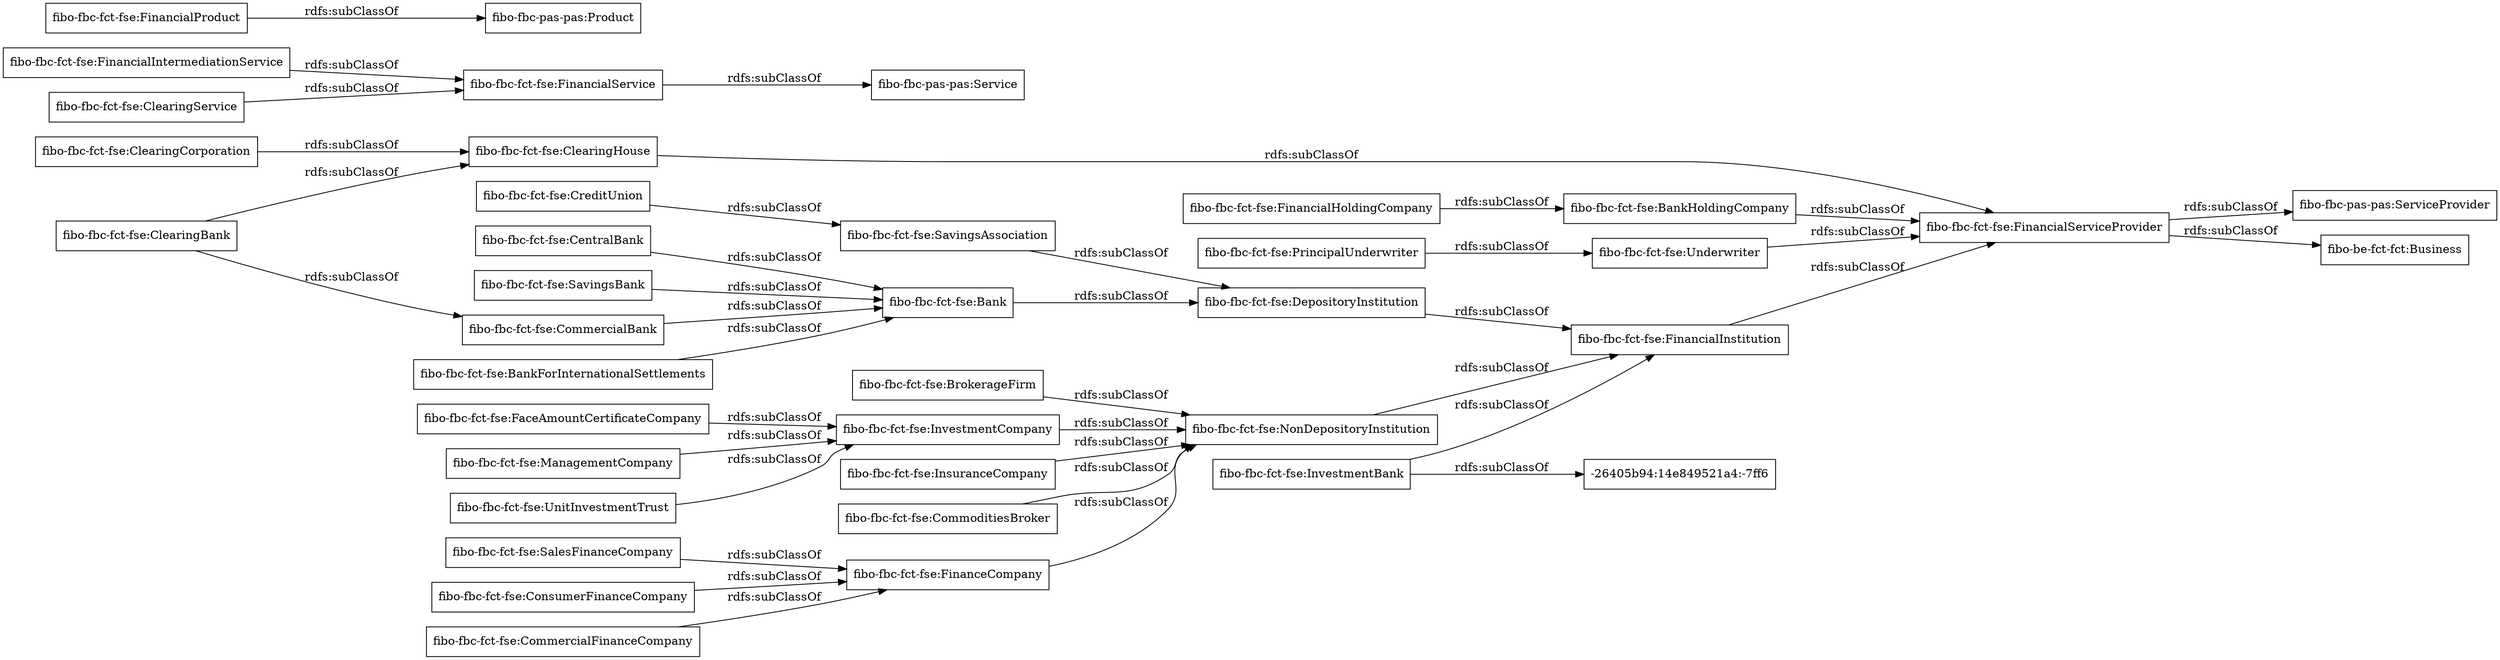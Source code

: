 digraph ar2dtool_diagram { 
rankdir=LR;
size="1000"
node [shape = rectangle, color="black"]; "fibo-fbc-fct-fse:CommercialBank" "fibo-fbc-fct-fse:FinancialInstitution" "fibo-fbc-fct-fse:ClearingHouse" "fibo-fbc-fct-fse:FinancialService" "fibo-fbc-fct-fse:SavingsBank" "fibo-fbc-fct-fse:InsuranceCompany" "fibo-fbc-fct-fse:FinancialProduct" "fibo-fbc-fct-fse:BankForInternationalSettlements" "fibo-fbc-fct-fse:UnitInvestmentTrust" "fibo-fbc-fct-fse:FinancialIntermediationService" "fibo-fbc-fct-fse:CommercialFinanceCompany" "fibo-fbc-fct-fse:SalesFinanceCompany" "fibo-fbc-fct-fse:FinancialServiceProvider" "fibo-fbc-fct-fse:FaceAmountCertificateCompany" "fibo-fbc-fct-fse:ClearingBank" "fibo-fbc-fct-fse:BankHoldingCompany" "fibo-fbc-fct-fse:ConsumerFinanceCompany" "fibo-fbc-fct-fse:PrincipalUnderwriter" "fibo-fbc-fct-fse:Bank" "fibo-fbc-fct-fse:InvestmentBank" "fibo-fbc-fct-fse:FinancialHoldingCompany" "fibo-fbc-fct-fse:CommoditiesBroker" "fibo-fbc-fct-fse:Underwriter" "fibo-fbc-fct-fse:ManagementCompany" "fibo-fbc-fct-fse:CreditUnion" "fibo-fbc-fct-fse:SavingsAssociation" "fibo-fbc-fct-fse:InvestmentCompany" "fibo-fbc-fct-fse:BrokerageFirm" "-26405b94:14e849521a4:-7ff6" "fibo-fbc-fct-fse:NonDepositoryInstitution" "fibo-fbc-fct-fse:DepositoryInstitution" "fibo-fbc-fct-fse:FinanceCompany" "fibo-fbc-fct-fse:ClearingCorporation" "fibo-fbc-fct-fse:CentralBank" "fibo-fbc-fct-fse:ClearingService" ; /*classes style*/
	"fibo-fbc-fct-fse:NonDepositoryInstitution" -> "fibo-fbc-fct-fse:FinancialInstitution" [ label = "rdfs:subClassOf" ];
	"fibo-fbc-fct-fse:CommercialFinanceCompany" -> "fibo-fbc-fct-fse:FinanceCompany" [ label = "rdfs:subClassOf" ];
	"fibo-fbc-fct-fse:InvestmentCompany" -> "fibo-fbc-fct-fse:NonDepositoryInstitution" [ label = "rdfs:subClassOf" ];
	"fibo-fbc-fct-fse:Bank" -> "fibo-fbc-fct-fse:DepositoryInstitution" [ label = "rdfs:subClassOf" ];
	"fibo-fbc-fct-fse:Underwriter" -> "fibo-fbc-fct-fse:FinancialServiceProvider" [ label = "rdfs:subClassOf" ];
	"fibo-fbc-fct-fse:FinancialIntermediationService" -> "fibo-fbc-fct-fse:FinancialService" [ label = "rdfs:subClassOf" ];
	"fibo-fbc-fct-fse:InvestmentBank" -> "-26405b94:14e849521a4:-7ff6" [ label = "rdfs:subClassOf" ];
	"fibo-fbc-fct-fse:InvestmentBank" -> "fibo-fbc-fct-fse:FinancialInstitution" [ label = "rdfs:subClassOf" ];
	"fibo-fbc-fct-fse:BankHoldingCompany" -> "fibo-fbc-fct-fse:FinancialServiceProvider" [ label = "rdfs:subClassOf" ];
	"fibo-fbc-fct-fse:FinancialProduct" -> "fibo-fbc-pas-pas:Product" [ label = "rdfs:subClassOf" ];
	"fibo-fbc-fct-fse:CommoditiesBroker" -> "fibo-fbc-fct-fse:NonDepositoryInstitution" [ label = "rdfs:subClassOf" ];
	"fibo-fbc-fct-fse:CreditUnion" -> "fibo-fbc-fct-fse:SavingsAssociation" [ label = "rdfs:subClassOf" ];
	"fibo-fbc-fct-fse:FinanceCompany" -> "fibo-fbc-fct-fse:NonDepositoryInstitution" [ label = "rdfs:subClassOf" ];
	"fibo-fbc-fct-fse:BankForInternationalSettlements" -> "fibo-fbc-fct-fse:Bank" [ label = "rdfs:subClassOf" ];
	"fibo-fbc-fct-fse:ManagementCompany" -> "fibo-fbc-fct-fse:InvestmentCompany" [ label = "rdfs:subClassOf" ];
	"fibo-fbc-fct-fse:UnitInvestmentTrust" -> "fibo-fbc-fct-fse:InvestmentCompany" [ label = "rdfs:subClassOf" ];
	"fibo-fbc-fct-fse:FinancialService" -> "fibo-fbc-pas-pas:Service" [ label = "rdfs:subClassOf" ];
	"fibo-fbc-fct-fse:FinancialHoldingCompany" -> "fibo-fbc-fct-fse:BankHoldingCompany" [ label = "rdfs:subClassOf" ];
	"fibo-fbc-fct-fse:ClearingHouse" -> "fibo-fbc-fct-fse:FinancialServiceProvider" [ label = "rdfs:subClassOf" ];
	"fibo-fbc-fct-fse:ClearingService" -> "fibo-fbc-fct-fse:FinancialService" [ label = "rdfs:subClassOf" ];
	"fibo-fbc-fct-fse:CentralBank" -> "fibo-fbc-fct-fse:Bank" [ label = "rdfs:subClassOf" ];
	"fibo-fbc-fct-fse:DepositoryInstitution" -> "fibo-fbc-fct-fse:FinancialInstitution" [ label = "rdfs:subClassOf" ];
	"fibo-fbc-fct-fse:PrincipalUnderwriter" -> "fibo-fbc-fct-fse:Underwriter" [ label = "rdfs:subClassOf" ];
	"fibo-fbc-fct-fse:ClearingCorporation" -> "fibo-fbc-fct-fse:ClearingHouse" [ label = "rdfs:subClassOf" ];
	"fibo-fbc-fct-fse:SavingsBank" -> "fibo-fbc-fct-fse:Bank" [ label = "rdfs:subClassOf" ];
	"fibo-fbc-fct-fse:ClearingBank" -> "fibo-fbc-fct-fse:CommercialBank" [ label = "rdfs:subClassOf" ];
	"fibo-fbc-fct-fse:ClearingBank" -> "fibo-fbc-fct-fse:ClearingHouse" [ label = "rdfs:subClassOf" ];
	"fibo-fbc-fct-fse:FinancialServiceProvider" -> "fibo-fbc-pas-pas:ServiceProvider" [ label = "rdfs:subClassOf" ];
	"fibo-fbc-fct-fse:FinancialServiceProvider" -> "fibo-be-fct-fct:Business" [ label = "rdfs:subClassOf" ];
	"fibo-fbc-fct-fse:BrokerageFirm" -> "fibo-fbc-fct-fse:NonDepositoryInstitution" [ label = "rdfs:subClassOf" ];
	"fibo-fbc-fct-fse:ConsumerFinanceCompany" -> "fibo-fbc-fct-fse:FinanceCompany" [ label = "rdfs:subClassOf" ];
	"fibo-fbc-fct-fse:CommercialBank" -> "fibo-fbc-fct-fse:Bank" [ label = "rdfs:subClassOf" ];
	"fibo-fbc-fct-fse:SalesFinanceCompany" -> "fibo-fbc-fct-fse:FinanceCompany" [ label = "rdfs:subClassOf" ];
	"fibo-fbc-fct-fse:FinancialInstitution" -> "fibo-fbc-fct-fse:FinancialServiceProvider" [ label = "rdfs:subClassOf" ];
	"fibo-fbc-fct-fse:SavingsAssociation" -> "fibo-fbc-fct-fse:DepositoryInstitution" [ label = "rdfs:subClassOf" ];
	"fibo-fbc-fct-fse:FaceAmountCertificateCompany" -> "fibo-fbc-fct-fse:InvestmentCompany" [ label = "rdfs:subClassOf" ];
	"fibo-fbc-fct-fse:InsuranceCompany" -> "fibo-fbc-fct-fse:NonDepositoryInstitution" [ label = "rdfs:subClassOf" ];

}
